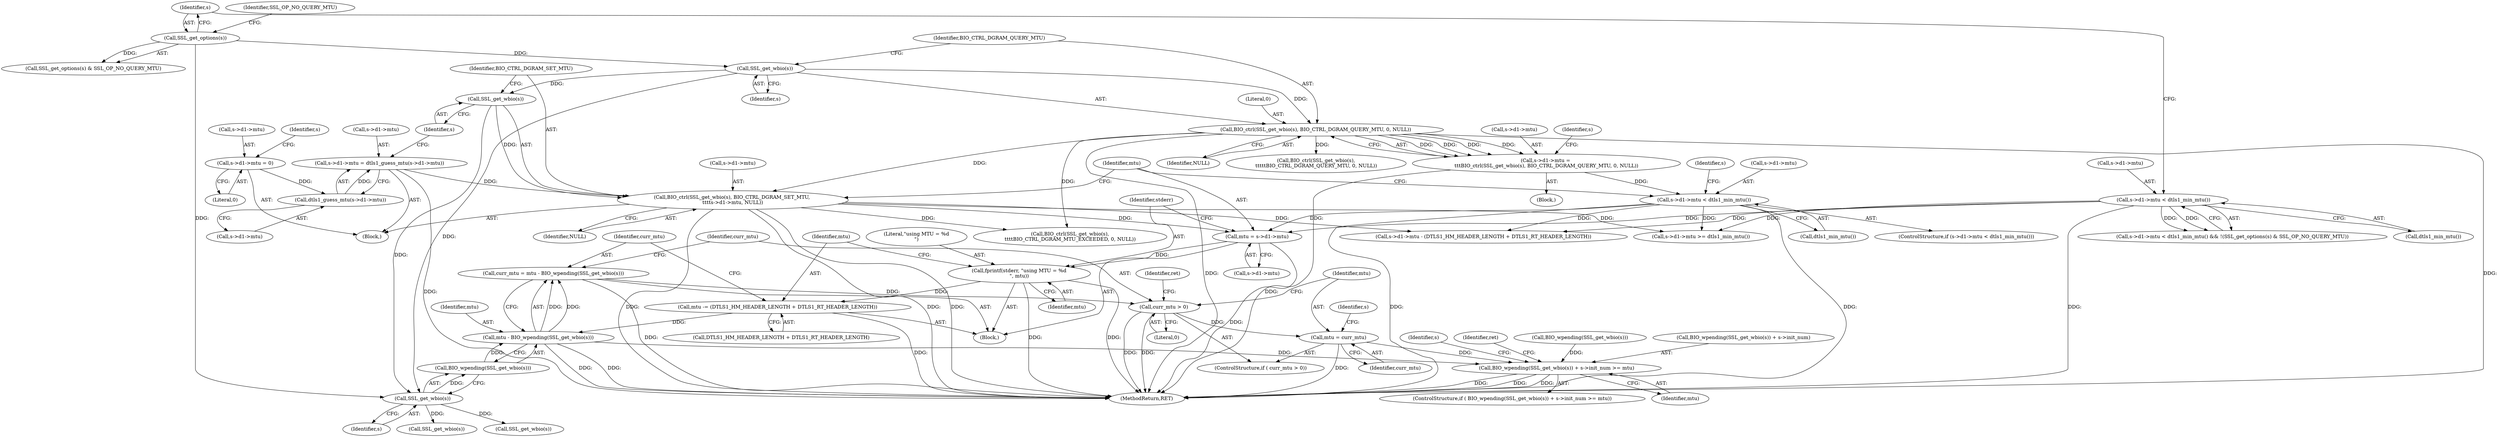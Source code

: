 digraph "0_openssl_34628967f1e65dc8f34e000f0f5518e21afbfc7b@integer" {
"1000240" [label="(Call,curr_mtu = mtu - BIO_wpending(SSL_get_wbio(s)))"];
"1000242" [label="(Call,mtu - BIO_wpending(SSL_get_wbio(s)))"];
"1000235" [label="(Call,mtu -= (DTLS1_HM_HEADER_LENGTH + DTLS1_RT_HEADER_LENGTH))"];
"1000231" [label="(Call,fprintf(stderr, \"using MTU = %d\n\", mtu))"];
"1000224" [label="(Call,mtu = s->d1->mtu)"];
"1000187" [label="(Call,s->d1->mtu < dtls1_min_mtu())"];
"1000174" [label="(Call,s->d1->mtu = \n\t\t\tBIO_ctrl(SSL_get_wbio(s), BIO_CTRL_DGRAM_QUERY_MTU, 0, NULL))"];
"1000180" [label="(Call,BIO_ctrl(SSL_get_wbio(s), BIO_CTRL_DGRAM_QUERY_MTU, 0, NULL))"];
"1000181" [label="(Call,SSL_get_wbio(s))"];
"1000170" [label="(Call,SSL_get_options(s))"];
"1000214" [label="(Call,BIO_ctrl(SSL_get_wbio(s), BIO_CTRL_DGRAM_SET_MTU, \n\t\t\t\ts->d1->mtu, NULL))"];
"1000215" [label="(Call,SSL_get_wbio(s))"];
"1000202" [label="(Call,s->d1->mtu = dtls1_guess_mtu(s->d1->mtu))"];
"1000208" [label="(Call,dtls1_guess_mtu(s->d1->mtu))"];
"1000195" [label="(Call,s->d1->mtu = 0)"];
"1000161" [label="(Call,s->d1->mtu < dtls1_min_mtu())"];
"1000244" [label="(Call,BIO_wpending(SSL_get_wbio(s)))"];
"1000245" [label="(Call,SSL_get_wbio(s))"];
"1000248" [label="(Call,curr_mtu > 0)"];
"1000251" [label="(Call,mtu = curr_mtu)"];
"1000266" [label="(Call,BIO_wpending(SSL_get_wbio(s)) + s->init_num >= mtu)"];
"1000183" [label="(Identifier,BIO_CTRL_DGRAM_QUERY_MTU)"];
"1000198" [label="(Identifier,s)"];
"1000174" [label="(Call,s->d1->mtu = \n\t\t\tBIO_ctrl(SSL_get_wbio(s), BIO_CTRL_DGRAM_QUERY_MTU, 0, NULL))"];
"1000185" [label="(Identifier,NULL)"];
"1000169" [label="(Call,SSL_get_options(s) & SSL_OP_NO_QUERY_MTU)"];
"1000172" [label="(Identifier,SSL_OP_NO_QUERY_MTU)"];
"1000209" [label="(Call,s->d1->mtu)"];
"1000187" [label="(Call,s->d1->mtu < dtls1_min_mtu())"];
"1000265" [label="(ControlStructure,if ( BIO_wpending(SSL_get_wbio(s)) + s->init_num >= mtu))"];
"1000274" [label="(Identifier,mtu)"];
"1000302" [label="(Identifier,s)"];
"1000194" [label="(Block,)"];
"1000175" [label="(Call,s->d1->mtu)"];
"1000190" [label="(Identifier,s)"];
"1000218" [label="(Call,s->d1->mtu)"];
"1000160" [label="(Call,s->d1->mtu < dtls1_min_mtu() && !(SSL_get_options(s) & SSL_OP_NO_QUERY_MTU))"];
"1000289" [label="(Call,s->d1->mtu - (DTLS1_HM_HEADER_LENGTH + DTLS1_RT_HEADER_LENGTH))"];
"1000246" [label="(Identifier,s)"];
"1000277" [label="(Identifier,ret)"];
"1000205" [label="(Identifier,s)"];
"1000193" [label="(Call,dtls1_min_mtu())"];
"1000269" [label="(Call,SSL_get_wbio(s))"];
"1000234" [label="(Identifier,mtu)"];
"1000532" [label="(Call,BIO_ctrl(SSL_get_wbio(s),\n\t\t\t\tBIO_CTRL_DGRAM_MTU_EXCEEDED, 0, NULL))"];
"1000184" [label="(Literal,0)"];
"1000182" [label="(Identifier,s)"];
"1000226" [label="(Call,s->d1->mtu)"];
"1000268" [label="(Call,BIO_wpending(SSL_get_wbio(s)))"];
"1000240" [label="(Call,curr_mtu = mtu - BIO_wpending(SSL_get_wbio(s)))"];
"1000181" [label="(Call,SSL_get_wbio(s))"];
"1000214" [label="(Call,BIO_ctrl(SSL_get_wbio(s), BIO_CTRL_DGRAM_SET_MTU, \n\t\t\t\ts->d1->mtu, NULL))"];
"1000235" [label="(Call,mtu -= (DTLS1_HM_HEADER_LENGTH + DTLS1_RT_HEADER_LENGTH))"];
"1000188" [label="(Call,s->d1->mtu)"];
"1000171" [label="(Identifier,s)"];
"1000216" [label="(Identifier,s)"];
"1000720" [label="(MethodReturn,RET)"];
"1000195" [label="(Call,s->d1->mtu = 0)"];
"1000162" [label="(Call,s->d1->mtu)"];
"1000231" [label="(Call,fprintf(stderr, \"using MTU = %d\n\", mtu))"];
"1000241" [label="(Identifier,curr_mtu)"];
"1000251" [label="(Call,mtu = curr_mtu)"];
"1000242" [label="(Call,mtu - BIO_wpending(SSL_get_wbio(s)))"];
"1000233" [label="(Literal,\"using MTU = %d\n\")"];
"1000237" [label="(Call,DTLS1_HM_HEADER_LENGTH + DTLS1_RT_HEADER_LENGTH)"];
"1000202" [label="(Call,s->d1->mtu = dtls1_guess_mtu(s->d1->mtu))"];
"1000208" [label="(Call,dtls1_guess_mtu(s->d1->mtu))"];
"1000201" [label="(Literal,0)"];
"1000253" [label="(Identifier,curr_mtu)"];
"1000223" [label="(Identifier,NULL)"];
"1000252" [label="(Identifier,mtu)"];
"1000250" [label="(Literal,0)"];
"1000225" [label="(Identifier,mtu)"];
"1000247" [label="(ControlStructure,if ( curr_mtu > 0))"];
"1000245" [label="(Call,SSL_get_wbio(s))"];
"1000244" [label="(Call,BIO_wpending(SSL_get_wbio(s)))"];
"1000224" [label="(Call,mtu = s->d1->mtu)"];
"1000161" [label="(Call,s->d1->mtu < dtls1_min_mtu())"];
"1000299" [label="(Call,s->d1->mtu >= dtls1_min_mtu())"];
"1000186" [label="(ControlStructure,if (s->d1->mtu < dtls1_min_mtu()))"];
"1000173" [label="(Block,)"];
"1000545" [label="(Call,BIO_ctrl(SSL_get_wbio(s),\n\t\t\t\t\tBIO_CTRL_DGRAM_QUERY_MTU, 0, NULL))"];
"1000170" [label="(Call,SSL_get_options(s))"];
"1000217" [label="(Identifier,BIO_CTRL_DGRAM_SET_MTU)"];
"1000260" [label="(Call,SSL_get_wbio(s))"];
"1000258" [label="(Identifier,ret)"];
"1000232" [label="(Identifier,stderr)"];
"1000180" [label="(Call,BIO_ctrl(SSL_get_wbio(s), BIO_CTRL_DGRAM_QUERY_MTU, 0, NULL))"];
"1000267" [label="(Call,BIO_wpending(SSL_get_wbio(s)) + s->init_num)"];
"1000248" [label="(Call,curr_mtu > 0)"];
"1000270" [label="(Identifier,s)"];
"1000196" [label="(Call,s->d1->mtu)"];
"1000249" [label="(Identifier,curr_mtu)"];
"1000236" [label="(Identifier,mtu)"];
"1000215" [label="(Call,SSL_get_wbio(s))"];
"1000203" [label="(Call,s->d1->mtu)"];
"1000112" [label="(Block,)"];
"1000167" [label="(Call,dtls1_min_mtu())"];
"1000243" [label="(Identifier,mtu)"];
"1000266" [label="(Call,BIO_wpending(SSL_get_wbio(s)) + s->init_num >= mtu)"];
"1000240" -> "1000112"  [label="AST: "];
"1000240" -> "1000242"  [label="CFG: "];
"1000241" -> "1000240"  [label="AST: "];
"1000242" -> "1000240"  [label="AST: "];
"1000249" -> "1000240"  [label="CFG: "];
"1000240" -> "1000720"  [label="DDG: "];
"1000242" -> "1000240"  [label="DDG: "];
"1000242" -> "1000240"  [label="DDG: "];
"1000240" -> "1000248"  [label="DDG: "];
"1000242" -> "1000244"  [label="CFG: "];
"1000243" -> "1000242"  [label="AST: "];
"1000244" -> "1000242"  [label="AST: "];
"1000242" -> "1000720"  [label="DDG: "];
"1000242" -> "1000720"  [label="DDG: "];
"1000235" -> "1000242"  [label="DDG: "];
"1000244" -> "1000242"  [label="DDG: "];
"1000242" -> "1000266"  [label="DDG: "];
"1000235" -> "1000112"  [label="AST: "];
"1000235" -> "1000237"  [label="CFG: "];
"1000236" -> "1000235"  [label="AST: "];
"1000237" -> "1000235"  [label="AST: "];
"1000241" -> "1000235"  [label="CFG: "];
"1000235" -> "1000720"  [label="DDG: "];
"1000231" -> "1000235"  [label="DDG: "];
"1000231" -> "1000112"  [label="AST: "];
"1000231" -> "1000234"  [label="CFG: "];
"1000232" -> "1000231"  [label="AST: "];
"1000233" -> "1000231"  [label="AST: "];
"1000234" -> "1000231"  [label="AST: "];
"1000236" -> "1000231"  [label="CFG: "];
"1000231" -> "1000720"  [label="DDG: "];
"1000231" -> "1000720"  [label="DDG: "];
"1000224" -> "1000231"  [label="DDG: "];
"1000224" -> "1000112"  [label="AST: "];
"1000224" -> "1000226"  [label="CFG: "];
"1000225" -> "1000224"  [label="AST: "];
"1000226" -> "1000224"  [label="AST: "];
"1000232" -> "1000224"  [label="CFG: "];
"1000224" -> "1000720"  [label="DDG: "];
"1000187" -> "1000224"  [label="DDG: "];
"1000214" -> "1000224"  [label="DDG: "];
"1000161" -> "1000224"  [label="DDG: "];
"1000187" -> "1000186"  [label="AST: "];
"1000187" -> "1000193"  [label="CFG: "];
"1000188" -> "1000187"  [label="AST: "];
"1000193" -> "1000187"  [label="AST: "];
"1000198" -> "1000187"  [label="CFG: "];
"1000225" -> "1000187"  [label="CFG: "];
"1000187" -> "1000720"  [label="DDG: "];
"1000187" -> "1000720"  [label="DDG: "];
"1000174" -> "1000187"  [label="DDG: "];
"1000187" -> "1000289"  [label="DDG: "];
"1000187" -> "1000299"  [label="DDG: "];
"1000174" -> "1000173"  [label="AST: "];
"1000174" -> "1000180"  [label="CFG: "];
"1000175" -> "1000174"  [label="AST: "];
"1000180" -> "1000174"  [label="AST: "];
"1000190" -> "1000174"  [label="CFG: "];
"1000174" -> "1000720"  [label="DDG: "];
"1000180" -> "1000174"  [label="DDG: "];
"1000180" -> "1000174"  [label="DDG: "];
"1000180" -> "1000174"  [label="DDG: "];
"1000180" -> "1000174"  [label="DDG: "];
"1000180" -> "1000185"  [label="CFG: "];
"1000181" -> "1000180"  [label="AST: "];
"1000183" -> "1000180"  [label="AST: "];
"1000184" -> "1000180"  [label="AST: "];
"1000185" -> "1000180"  [label="AST: "];
"1000180" -> "1000720"  [label="DDG: "];
"1000180" -> "1000720"  [label="DDG: "];
"1000181" -> "1000180"  [label="DDG: "];
"1000180" -> "1000214"  [label="DDG: "];
"1000180" -> "1000532"  [label="DDG: "];
"1000180" -> "1000545"  [label="DDG: "];
"1000181" -> "1000182"  [label="CFG: "];
"1000182" -> "1000181"  [label="AST: "];
"1000183" -> "1000181"  [label="CFG: "];
"1000170" -> "1000181"  [label="DDG: "];
"1000181" -> "1000215"  [label="DDG: "];
"1000181" -> "1000245"  [label="DDG: "];
"1000170" -> "1000169"  [label="AST: "];
"1000170" -> "1000171"  [label="CFG: "];
"1000171" -> "1000170"  [label="AST: "];
"1000172" -> "1000170"  [label="CFG: "];
"1000170" -> "1000169"  [label="DDG: "];
"1000170" -> "1000245"  [label="DDG: "];
"1000214" -> "1000194"  [label="AST: "];
"1000214" -> "1000223"  [label="CFG: "];
"1000215" -> "1000214"  [label="AST: "];
"1000217" -> "1000214"  [label="AST: "];
"1000218" -> "1000214"  [label="AST: "];
"1000223" -> "1000214"  [label="AST: "];
"1000225" -> "1000214"  [label="CFG: "];
"1000214" -> "1000720"  [label="DDG: "];
"1000214" -> "1000720"  [label="DDG: "];
"1000214" -> "1000720"  [label="DDG: "];
"1000215" -> "1000214"  [label="DDG: "];
"1000202" -> "1000214"  [label="DDG: "];
"1000214" -> "1000289"  [label="DDG: "];
"1000214" -> "1000299"  [label="DDG: "];
"1000214" -> "1000532"  [label="DDG: "];
"1000215" -> "1000216"  [label="CFG: "];
"1000216" -> "1000215"  [label="AST: "];
"1000217" -> "1000215"  [label="CFG: "];
"1000215" -> "1000245"  [label="DDG: "];
"1000202" -> "1000194"  [label="AST: "];
"1000202" -> "1000208"  [label="CFG: "];
"1000203" -> "1000202"  [label="AST: "];
"1000208" -> "1000202"  [label="AST: "];
"1000216" -> "1000202"  [label="CFG: "];
"1000202" -> "1000720"  [label="DDG: "];
"1000208" -> "1000202"  [label="DDG: "];
"1000208" -> "1000209"  [label="CFG: "];
"1000209" -> "1000208"  [label="AST: "];
"1000195" -> "1000208"  [label="DDG: "];
"1000195" -> "1000194"  [label="AST: "];
"1000195" -> "1000201"  [label="CFG: "];
"1000196" -> "1000195"  [label="AST: "];
"1000201" -> "1000195"  [label="AST: "];
"1000205" -> "1000195"  [label="CFG: "];
"1000161" -> "1000160"  [label="AST: "];
"1000161" -> "1000167"  [label="CFG: "];
"1000162" -> "1000161"  [label="AST: "];
"1000167" -> "1000161"  [label="AST: "];
"1000171" -> "1000161"  [label="CFG: "];
"1000160" -> "1000161"  [label="CFG: "];
"1000161" -> "1000720"  [label="DDG: "];
"1000161" -> "1000160"  [label="DDG: "];
"1000161" -> "1000160"  [label="DDG: "];
"1000161" -> "1000289"  [label="DDG: "];
"1000161" -> "1000299"  [label="DDG: "];
"1000244" -> "1000245"  [label="CFG: "];
"1000245" -> "1000244"  [label="AST: "];
"1000245" -> "1000244"  [label="DDG: "];
"1000245" -> "1000246"  [label="CFG: "];
"1000246" -> "1000245"  [label="AST: "];
"1000245" -> "1000260"  [label="DDG: "];
"1000245" -> "1000269"  [label="DDG: "];
"1000248" -> "1000247"  [label="AST: "];
"1000248" -> "1000250"  [label="CFG: "];
"1000249" -> "1000248"  [label="AST: "];
"1000250" -> "1000248"  [label="AST: "];
"1000252" -> "1000248"  [label="CFG: "];
"1000258" -> "1000248"  [label="CFG: "];
"1000248" -> "1000720"  [label="DDG: "];
"1000248" -> "1000720"  [label="DDG: "];
"1000248" -> "1000251"  [label="DDG: "];
"1000251" -> "1000247"  [label="AST: "];
"1000251" -> "1000253"  [label="CFG: "];
"1000252" -> "1000251"  [label="AST: "];
"1000253" -> "1000251"  [label="AST: "];
"1000270" -> "1000251"  [label="CFG: "];
"1000251" -> "1000720"  [label="DDG: "];
"1000251" -> "1000266"  [label="DDG: "];
"1000266" -> "1000265"  [label="AST: "];
"1000266" -> "1000274"  [label="CFG: "];
"1000267" -> "1000266"  [label="AST: "];
"1000274" -> "1000266"  [label="AST: "];
"1000277" -> "1000266"  [label="CFG: "];
"1000302" -> "1000266"  [label="CFG: "];
"1000266" -> "1000720"  [label="DDG: "];
"1000266" -> "1000720"  [label="DDG: "];
"1000266" -> "1000720"  [label="DDG: "];
"1000268" -> "1000266"  [label="DDG: "];
}
